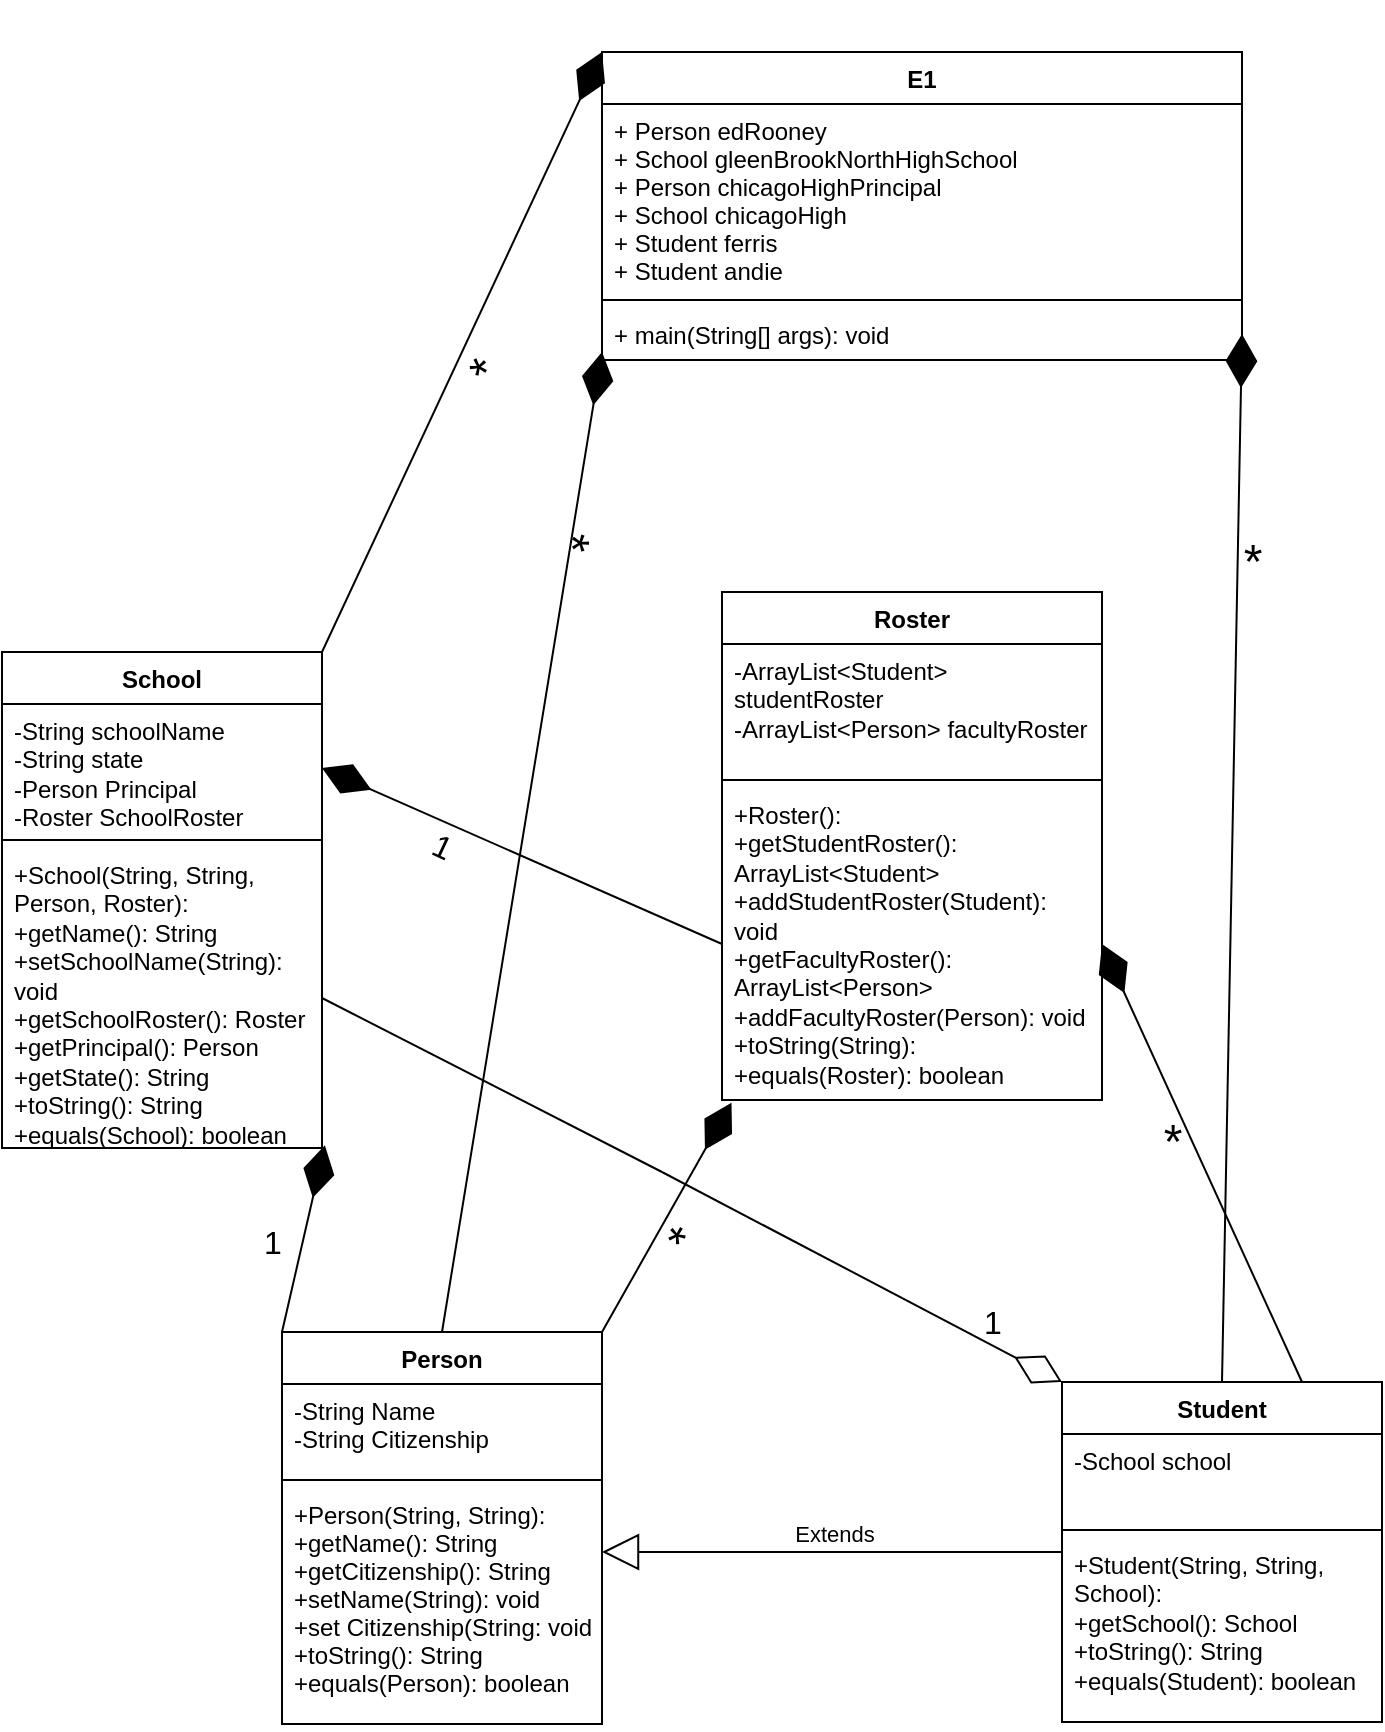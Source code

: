 <mxfile>
    <diagram id="d0-eN3Kh5kL88RZnRoQ-" name="Page-1">
        <mxGraphModel dx="1095" dy="1022" grid="1" gridSize="10" guides="1" tooltips="1" connect="1" arrows="1" fold="1" page="1" pageScale="1" pageWidth="850" pageHeight="1100" math="0" shadow="0">
            <root>
                <mxCell id="0"/>
                <mxCell id="1" parent="0"/>
                <mxCell id="2" value="Person" style="swimlane;fontStyle=1;align=center;verticalAlign=top;childLayout=stackLayout;horizontal=1;startSize=26;horizontalStack=0;resizeParent=1;resizeParentMax=0;resizeLast=0;collapsible=1;marginBottom=0;" vertex="1" parent="1">
                    <mxGeometry x="180" y="690" width="160" height="196" as="geometry"/>
                </mxCell>
                <mxCell id="3" value="-String Name&#10;-String Citizenship" style="text;strokeColor=none;fillColor=none;align=left;verticalAlign=top;spacingLeft=4;spacingRight=4;overflow=hidden;rotatable=0;points=[[0,0.5],[1,0.5]];portConstraint=eastwest;whiteSpace=wrap;" vertex="1" parent="2">
                    <mxGeometry y="26" width="160" height="44" as="geometry"/>
                </mxCell>
                <mxCell id="4" value="" style="line;strokeWidth=1;fillColor=none;align=left;verticalAlign=middle;spacingTop=-1;spacingLeft=3;spacingRight=3;rotatable=0;labelPosition=right;points=[];portConstraint=eastwest;strokeColor=inherit;" vertex="1" parent="2">
                    <mxGeometry y="70" width="160" height="8" as="geometry"/>
                </mxCell>
                <mxCell id="5" value="+Person(String, String):&#10;+getName(): String&#10;+getCitizenship(): String&#10;+setName(String): void&#10;+set Citizenship(String: void&#10;+toString(): String&#10;+equals(Person): boolean" style="text;strokeColor=none;fillColor=none;align=left;verticalAlign=top;spacingLeft=4;spacingRight=4;overflow=hidden;rotatable=0;points=[[0,0.5],[1,0.5]];portConstraint=eastwest;" vertex="1" parent="2">
                    <mxGeometry y="78" width="160" height="118" as="geometry"/>
                </mxCell>
                <mxCell id="7" value="Student" style="swimlane;fontStyle=1;align=center;verticalAlign=top;childLayout=stackLayout;horizontal=1;startSize=26;horizontalStack=0;resizeParent=1;resizeParentMax=0;resizeLast=0;collapsible=1;marginBottom=0;" vertex="1" parent="1">
                    <mxGeometry x="570" y="715" width="160" height="170" as="geometry"/>
                </mxCell>
                <mxCell id="8" value="-School school" style="text;strokeColor=none;fillColor=none;align=left;verticalAlign=top;spacingLeft=4;spacingRight=4;overflow=hidden;rotatable=0;points=[[0,0.5],[1,0.5]];portConstraint=eastwest;whiteSpace=wrap;" vertex="1" parent="7">
                    <mxGeometry y="26" width="160" height="44" as="geometry"/>
                </mxCell>
                <mxCell id="9" value="" style="line;strokeWidth=1;fillColor=none;align=left;verticalAlign=middle;spacingTop=-1;spacingLeft=3;spacingRight=3;rotatable=0;labelPosition=right;points=[];portConstraint=eastwest;strokeColor=inherit;" vertex="1" parent="7">
                    <mxGeometry y="70" width="160" height="8" as="geometry"/>
                </mxCell>
                <mxCell id="10" value="+Student(String, String, School):&#10;+getSchool(): School&#10;+toString(): String&#10;+equals(Student): boolean" style="text;strokeColor=none;fillColor=none;align=left;verticalAlign=top;spacingLeft=4;spacingRight=4;overflow=hidden;rotatable=0;points=[[0,0.5],[1,0.5]];portConstraint=eastwest;whiteSpace=wrap;" vertex="1" parent="7">
                    <mxGeometry y="78" width="160" height="92" as="geometry"/>
                </mxCell>
                <mxCell id="11" value="Extends" style="endArrow=block;endSize=16;endFill=0;html=1;" edge="1" parent="1">
                    <mxGeometry x="-0.005" y="-9" width="160" relative="1" as="geometry">
                        <mxPoint x="570" y="800" as="sourcePoint"/>
                        <mxPoint x="340" y="800" as="targetPoint"/>
                        <mxPoint as="offset"/>
                    </mxGeometry>
                </mxCell>
                <mxCell id="12" value="School" style="swimlane;fontStyle=1;align=center;verticalAlign=top;childLayout=stackLayout;horizontal=1;startSize=26;horizontalStack=0;resizeParent=1;resizeParentMax=0;resizeLast=0;collapsible=1;marginBottom=0;" vertex="1" parent="1">
                    <mxGeometry x="40" y="350" width="160" height="248" as="geometry"/>
                </mxCell>
                <mxCell id="13" value="-String schoolName&#10;-String state&#10;-Person Principal&#10;-Roster SchoolRoster&#10;" style="text;strokeColor=none;fillColor=none;align=left;verticalAlign=top;spacingLeft=4;spacingRight=4;overflow=hidden;rotatable=0;points=[[0,0.5],[1,0.5]];portConstraint=eastwest;whiteSpace=wrap;" vertex="1" parent="12">
                    <mxGeometry y="26" width="160" height="64" as="geometry"/>
                </mxCell>
                <mxCell id="14" value="" style="line;strokeWidth=1;fillColor=none;align=left;verticalAlign=middle;spacingTop=-1;spacingLeft=3;spacingRight=3;rotatable=0;labelPosition=right;points=[];portConstraint=eastwest;strokeColor=inherit;" vertex="1" parent="12">
                    <mxGeometry y="90" width="160" height="8" as="geometry"/>
                </mxCell>
                <mxCell id="15" value="+School(String, String, Person, Roster):&#10;+getName(): String&#10;+setSchoolName(String): void&#10;+getSchoolRoster(): Roster&#10;+getPrincipal(): Person&#10;+getState(): String&#10;+toString(): String&#10;+equals(School): boolean" style="text;strokeColor=none;fillColor=none;align=left;verticalAlign=top;spacingLeft=4;spacingRight=4;overflow=hidden;rotatable=0;points=[[0,0.5],[1,0.5]];portConstraint=eastwest;whiteSpace=wrap;" vertex="1" parent="12">
                    <mxGeometry y="98" width="160" height="150" as="geometry"/>
                </mxCell>
                <mxCell id="19" value="Roster" style="swimlane;fontStyle=1;align=center;verticalAlign=top;childLayout=stackLayout;horizontal=1;startSize=26;horizontalStack=0;resizeParent=1;resizeParentMax=0;resizeLast=0;collapsible=1;marginBottom=0;" vertex="1" parent="1">
                    <mxGeometry x="400" y="320" width="190" height="254" as="geometry"/>
                </mxCell>
                <mxCell id="20" value="-ArrayList&lt;Student&gt; studentRoster&#10;-ArrayList&lt;Person&gt; facultyRoster" style="text;strokeColor=none;fillColor=none;align=left;verticalAlign=top;spacingLeft=4;spacingRight=4;overflow=hidden;rotatable=0;points=[[0,0.5],[1,0.5]];portConstraint=eastwest;whiteSpace=wrap;" vertex="1" parent="19">
                    <mxGeometry y="26" width="190" height="64" as="geometry"/>
                </mxCell>
                <mxCell id="21" value="" style="line;strokeWidth=1;fillColor=none;align=left;verticalAlign=middle;spacingTop=-1;spacingLeft=3;spacingRight=3;rotatable=0;labelPosition=right;points=[];portConstraint=eastwest;strokeColor=inherit;" vertex="1" parent="19">
                    <mxGeometry y="90" width="190" height="8" as="geometry"/>
                </mxCell>
                <mxCell id="22" value="+Roster():&#10;+getStudentRoster(): ArrayList&lt;Student&gt;&#10;+addStudentRoster(Student): void&#10;+getFacultyRoster(): ArrayList&lt;Person&gt;&#10;+addFacultyRoster(Person): void&#10;+toString(String):&#10;+equals(Roster): boolean" style="text;strokeColor=none;fillColor=none;align=left;verticalAlign=top;spacingLeft=4;spacingRight=4;overflow=hidden;rotatable=0;points=[[0,0.5],[1,0.5]];portConstraint=eastwest;whiteSpace=wrap;" vertex="1" parent="19">
                    <mxGeometry y="98" width="190" height="156" as="geometry"/>
                </mxCell>
                <mxCell id="32" value="" style="endArrow=diamondThin;endFill=1;endSize=24;html=1;exitX=0.75;exitY=0;exitDx=0;exitDy=0;entryX=1;entryY=0.5;entryDx=0;entryDy=0;" edge="1" parent="1" source="7" target="22">
                    <mxGeometry width="160" relative="1" as="geometry">
                        <mxPoint x="320" y="630" as="sourcePoint"/>
                        <mxPoint x="480" y="630" as="targetPoint"/>
                    </mxGeometry>
                </mxCell>
                <mxCell id="33" value="" style="endArrow=diamondThin;endFill=1;endSize=24;html=1;exitX=1;exitY=0;exitDx=0;exitDy=0;entryX=0.025;entryY=1.009;entryDx=0;entryDy=0;entryPerimeter=0;" edge="1" parent="1" source="2" target="22">
                    <mxGeometry width="160" relative="1" as="geometry">
                        <mxPoint x="320" y="630" as="sourcePoint"/>
                        <mxPoint x="480" y="630" as="targetPoint"/>
                    </mxGeometry>
                </mxCell>
                <mxCell id="34" value="" style="endArrow=diamondThin;endFill=1;endSize=24;html=1;exitX=0;exitY=0.5;exitDx=0;exitDy=0;entryX=1;entryY=0.5;entryDx=0;entryDy=0;" edge="1" parent="1" source="22" target="13">
                    <mxGeometry width="160" relative="1" as="geometry">
                        <mxPoint x="320" y="630" as="sourcePoint"/>
                        <mxPoint x="480" y="630" as="targetPoint"/>
                    </mxGeometry>
                </mxCell>
                <mxCell id="36" value="" style="endArrow=diamondThin;endFill=1;endSize=24;html=1;exitX=0;exitY=0;exitDx=0;exitDy=0;entryX=1.009;entryY=0.991;entryDx=0;entryDy=0;entryPerimeter=0;" edge="1" parent="1" source="2" target="15">
                    <mxGeometry width="160" relative="1" as="geometry">
                        <mxPoint x="320" y="630" as="sourcePoint"/>
                        <mxPoint x="480" y="630" as="targetPoint"/>
                    </mxGeometry>
                </mxCell>
                <mxCell id="37" value="" style="endArrow=diamondThin;endFill=0;endSize=24;html=1;entryX=0;entryY=0;entryDx=0;entryDy=0;startArrow=none;" edge="1" parent="1" target="7">
                    <mxGeometry width="160" relative="1" as="geometry">
                        <mxPoint x="370" y="610" as="sourcePoint"/>
                        <mxPoint x="480" y="630" as="targetPoint"/>
                    </mxGeometry>
                </mxCell>
                <mxCell id="39" value="E1" style="swimlane;fontStyle=1;align=center;verticalAlign=top;childLayout=stackLayout;horizontal=1;startSize=26;horizontalStack=0;resizeParent=1;resizeParentMax=0;resizeLast=0;collapsible=1;marginBottom=0;" vertex="1" parent="1">
                    <mxGeometry x="340" y="50" width="320" height="154" as="geometry"/>
                </mxCell>
                <mxCell id="40" value="+ Person edRooney&#10;+ School gleenBrookNorthHighSchool&#10;+ Person chicagoHighPrincipal&#10;+ School chicagoHigh&#10;+ Student ferris&#10;+ Student andie&#10;" style="text;strokeColor=none;fillColor=none;align=left;verticalAlign=top;spacingLeft=4;spacingRight=4;overflow=hidden;rotatable=0;points=[[0,0.5],[1,0.5]];portConstraint=eastwest;" vertex="1" parent="39">
                    <mxGeometry y="26" width="320" height="94" as="geometry"/>
                </mxCell>
                <mxCell id="41" value="" style="line;strokeWidth=1;fillColor=none;align=left;verticalAlign=middle;spacingTop=-1;spacingLeft=3;spacingRight=3;rotatable=0;labelPosition=right;points=[];portConstraint=eastwest;strokeColor=inherit;" vertex="1" parent="39">
                    <mxGeometry y="120" width="320" height="8" as="geometry"/>
                </mxCell>
                <mxCell id="42" value="+ main(String[] args): void" style="text;strokeColor=none;fillColor=none;align=left;verticalAlign=top;spacingLeft=4;spacingRight=4;overflow=hidden;rotatable=0;points=[[0,0.5],[1,0.5]];portConstraint=eastwest;" vertex="1" parent="39">
                    <mxGeometry y="128" width="320" height="26" as="geometry"/>
                </mxCell>
                <mxCell id="47" value="" style="endArrow=none;endFill=0;endSize=24;html=1;exitX=1;exitY=0.5;exitDx=0;exitDy=0;" edge="1" parent="1" source="15">
                    <mxGeometry width="160" relative="1" as="geometry">
                        <mxPoint x="200" y="523" as="sourcePoint"/>
                        <mxPoint x="370" y="610" as="targetPoint"/>
                    </mxGeometry>
                </mxCell>
                <mxCell id="50" value="*" style="text;html=1;align=center;verticalAlign=middle;resizable=0;points=[];autosize=1;strokeColor=none;fillColor=none;fontSize=24;" vertex="1" parent="1">
                    <mxGeometry x="610" y="575" width="30" height="40" as="geometry"/>
                </mxCell>
                <mxCell id="54" value="*" style="text;html=1;align=center;verticalAlign=middle;resizable=0;points=[];autosize=1;strokeColor=none;fillColor=none;rotation=30;fontSize=24;" vertex="1" parent="1">
                    <mxGeometry x="360" y="625" width="30" height="40" as="geometry"/>
                </mxCell>
                <mxCell id="56" value="1" style="text;html=1;align=center;verticalAlign=middle;resizable=0;points=[];autosize=1;strokeColor=none;fillColor=none;fontSize=16;" vertex="1" parent="1">
                    <mxGeometry x="520" y="670" width="30" height="30" as="geometry"/>
                </mxCell>
                <mxCell id="57" value="1" style="text;html=1;align=center;verticalAlign=middle;resizable=0;points=[];autosize=1;strokeColor=none;fillColor=none;fontSize=16;" vertex="1" parent="1">
                    <mxGeometry x="160" y="630" width="30" height="30" as="geometry"/>
                </mxCell>
                <mxCell id="58" value="1" style="text;html=1;align=center;verticalAlign=middle;resizable=0;points=[];autosize=1;strokeColor=none;fillColor=none;rotation=25;fontSize=16;" vertex="1" parent="1">
                    <mxGeometry x="245" y="432" width="30" height="30" as="geometry"/>
                </mxCell>
                <mxCell id="59" value="" style="endArrow=diamondThin;endFill=1;endSize=24;html=1;exitX=0.5;exitY=0;exitDx=0;exitDy=0;entryX=1;entryY=0.5;entryDx=0;entryDy=0;" edge="1" parent="1" source="7" target="42">
                    <mxGeometry width="160" relative="1" as="geometry">
                        <mxPoint x="250" y="460" as="sourcePoint"/>
                        <mxPoint x="410" y="460" as="targetPoint"/>
                    </mxGeometry>
                </mxCell>
                <mxCell id="60" value="" style="endArrow=diamondThin;endFill=1;endSize=24;html=1;exitX=0.5;exitY=0;exitDx=0;exitDy=0;" edge="1" parent="1" source="2">
                    <mxGeometry width="160" relative="1" as="geometry">
                        <mxPoint x="250" y="460" as="sourcePoint"/>
                        <mxPoint x="340" y="200" as="targetPoint"/>
                    </mxGeometry>
                </mxCell>
                <mxCell id="62" value="*" style="text;html=1;align=center;verticalAlign=middle;resizable=0;points=[];autosize=1;strokeColor=none;fillColor=none;fontSize=24;" vertex="1" parent="1">
                    <mxGeometry x="650" y="285" width="30" height="40" as="geometry"/>
                </mxCell>
                <mxCell id="63" value="*" style="text;html=1;align=center;verticalAlign=middle;resizable=0;points=[];autosize=1;strokeColor=none;fillColor=none;rotation=90;strokeWidth=1;fontSize=24;" vertex="1" parent="1">
                    <mxGeometry x="310" y="275" width="30" height="40" as="geometry"/>
                </mxCell>
                <mxCell id="64" value="" style="endArrow=diamondThin;endFill=1;endSize=24;html=1;exitX=1;exitY=0;exitDx=0;exitDy=0;entryX=0;entryY=0;entryDx=0;entryDy=0;" edge="1" parent="1" source="12" target="39">
                    <mxGeometry width="160" relative="1" as="geometry">
                        <mxPoint x="110" y="220" as="sourcePoint"/>
                        <mxPoint x="270" y="220" as="targetPoint"/>
                    </mxGeometry>
                </mxCell>
                <mxCell id="65" value="*" style="text;html=1;align=center;verticalAlign=middle;resizable=0;points=[];autosize=1;strokeColor=none;fillColor=none;rotation=120;fontSize=24;" vertex="1" parent="1">
                    <mxGeometry x="260" y="185" width="30" height="40" as="geometry"/>
                </mxCell>
            </root>
        </mxGraphModel>
    </diagram>
</mxfile>